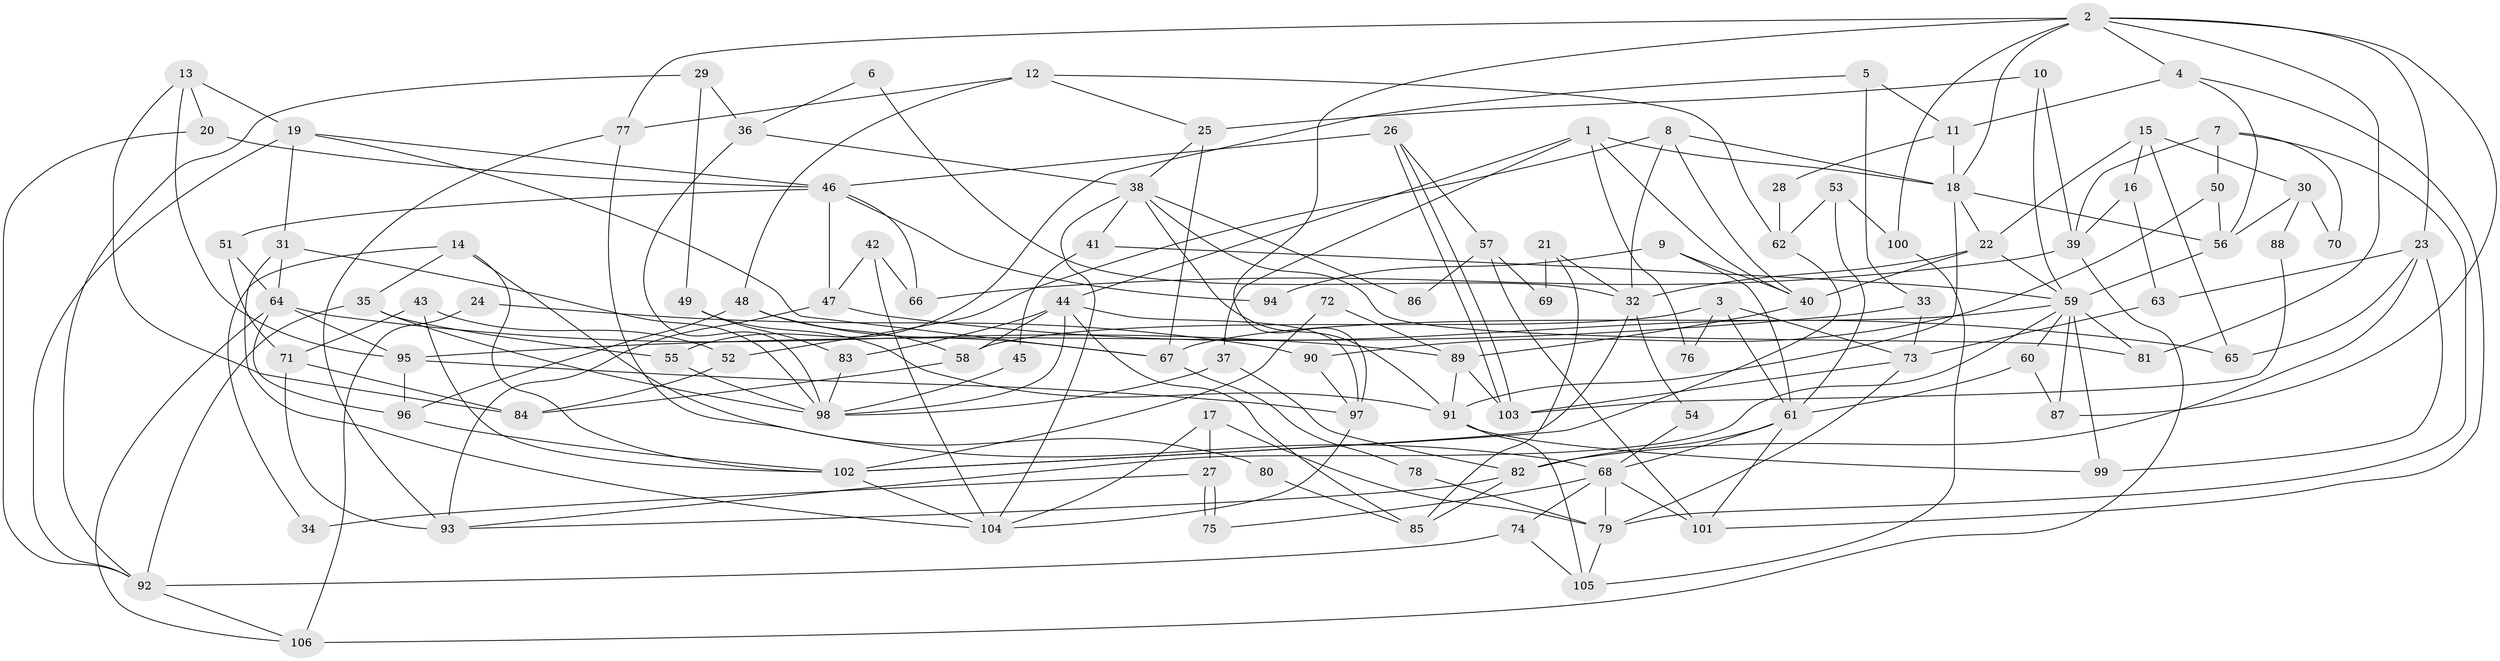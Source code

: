 // coarse degree distribution, {8: 0.0625, 10: 0.046875, 4: 0.25, 5: 0.15625, 2: 0.0625, 7: 0.109375, 3: 0.15625, 6: 0.140625, 9: 0.015625}
// Generated by graph-tools (version 1.1) at 2025/37/03/04/25 23:37:07]
// undirected, 106 vertices, 212 edges
graph export_dot {
  node [color=gray90,style=filled];
  1;
  2;
  3;
  4;
  5;
  6;
  7;
  8;
  9;
  10;
  11;
  12;
  13;
  14;
  15;
  16;
  17;
  18;
  19;
  20;
  21;
  22;
  23;
  24;
  25;
  26;
  27;
  28;
  29;
  30;
  31;
  32;
  33;
  34;
  35;
  36;
  37;
  38;
  39;
  40;
  41;
  42;
  43;
  44;
  45;
  46;
  47;
  48;
  49;
  50;
  51;
  52;
  53;
  54;
  55;
  56;
  57;
  58;
  59;
  60;
  61;
  62;
  63;
  64;
  65;
  66;
  67;
  68;
  69;
  70;
  71;
  72;
  73;
  74;
  75;
  76;
  77;
  78;
  79;
  80;
  81;
  82;
  83;
  84;
  85;
  86;
  87;
  88;
  89;
  90;
  91;
  92;
  93;
  94;
  95;
  96;
  97;
  98;
  99;
  100;
  101;
  102;
  103;
  104;
  105;
  106;
  1 -- 37;
  1 -- 18;
  1 -- 40;
  1 -- 44;
  1 -- 76;
  2 -- 18;
  2 -- 97;
  2 -- 4;
  2 -- 23;
  2 -- 77;
  2 -- 81;
  2 -- 87;
  2 -- 100;
  3 -- 61;
  3 -- 58;
  3 -- 73;
  3 -- 76;
  4 -- 56;
  4 -- 11;
  4 -- 101;
  5 -- 55;
  5 -- 33;
  5 -- 11;
  6 -- 32;
  6 -- 36;
  7 -- 79;
  7 -- 39;
  7 -- 50;
  7 -- 70;
  8 -- 18;
  8 -- 40;
  8 -- 32;
  8 -- 52;
  9 -- 40;
  9 -- 61;
  9 -- 94;
  10 -- 59;
  10 -- 25;
  10 -- 39;
  11 -- 18;
  11 -- 28;
  12 -- 62;
  12 -- 48;
  12 -- 25;
  12 -- 77;
  13 -- 19;
  13 -- 20;
  13 -- 84;
  13 -- 95;
  14 -- 102;
  14 -- 35;
  14 -- 34;
  14 -- 68;
  15 -- 22;
  15 -- 65;
  15 -- 16;
  15 -- 30;
  16 -- 63;
  16 -- 39;
  17 -- 104;
  17 -- 79;
  17 -- 27;
  18 -- 22;
  18 -- 56;
  18 -- 91;
  19 -- 31;
  19 -- 92;
  19 -- 46;
  19 -- 67;
  20 -- 92;
  20 -- 46;
  21 -- 85;
  21 -- 32;
  21 -- 69;
  22 -- 32;
  22 -- 59;
  22 -- 40;
  23 -- 82;
  23 -- 63;
  23 -- 65;
  23 -- 99;
  24 -- 106;
  24 -- 90;
  25 -- 67;
  25 -- 38;
  26 -- 103;
  26 -- 103;
  26 -- 46;
  26 -- 57;
  27 -- 75;
  27 -- 75;
  27 -- 34;
  28 -- 62;
  29 -- 92;
  29 -- 49;
  29 -- 36;
  30 -- 56;
  30 -- 70;
  30 -- 88;
  31 -- 98;
  31 -- 104;
  31 -- 64;
  32 -- 102;
  32 -- 54;
  33 -- 95;
  33 -- 73;
  35 -- 92;
  35 -- 98;
  35 -- 55;
  36 -- 38;
  36 -- 98;
  37 -- 98;
  37 -- 82;
  38 -- 91;
  38 -- 41;
  38 -- 81;
  38 -- 86;
  38 -- 104;
  39 -- 66;
  39 -- 106;
  40 -- 89;
  41 -- 59;
  41 -- 45;
  42 -- 104;
  42 -- 66;
  42 -- 47;
  43 -- 52;
  43 -- 71;
  43 -- 102;
  44 -- 58;
  44 -- 83;
  44 -- 85;
  44 -- 97;
  44 -- 98;
  45 -- 98;
  46 -- 47;
  46 -- 51;
  46 -- 66;
  46 -- 94;
  47 -- 93;
  47 -- 65;
  48 -- 96;
  48 -- 67;
  48 -- 58;
  49 -- 83;
  49 -- 91;
  50 -- 56;
  50 -- 90;
  51 -- 64;
  51 -- 71;
  52 -- 84;
  53 -- 100;
  53 -- 61;
  53 -- 62;
  54 -- 68;
  55 -- 98;
  56 -- 59;
  57 -- 101;
  57 -- 69;
  57 -- 86;
  58 -- 84;
  59 -- 99;
  59 -- 81;
  59 -- 60;
  59 -- 67;
  59 -- 87;
  59 -- 93;
  60 -- 87;
  60 -- 61;
  61 -- 101;
  61 -- 68;
  61 -- 82;
  62 -- 102;
  63 -- 73;
  64 -- 96;
  64 -- 89;
  64 -- 95;
  64 -- 106;
  67 -- 78;
  68 -- 74;
  68 -- 75;
  68 -- 79;
  68 -- 101;
  71 -- 93;
  71 -- 84;
  72 -- 89;
  72 -- 102;
  73 -- 103;
  73 -- 79;
  74 -- 105;
  74 -- 92;
  77 -- 80;
  77 -- 93;
  78 -- 79;
  79 -- 105;
  80 -- 85;
  82 -- 93;
  82 -- 85;
  83 -- 98;
  88 -- 103;
  89 -- 91;
  89 -- 103;
  90 -- 97;
  91 -- 99;
  91 -- 105;
  92 -- 106;
  95 -- 96;
  95 -- 97;
  96 -- 102;
  97 -- 104;
  100 -- 105;
  102 -- 104;
}
